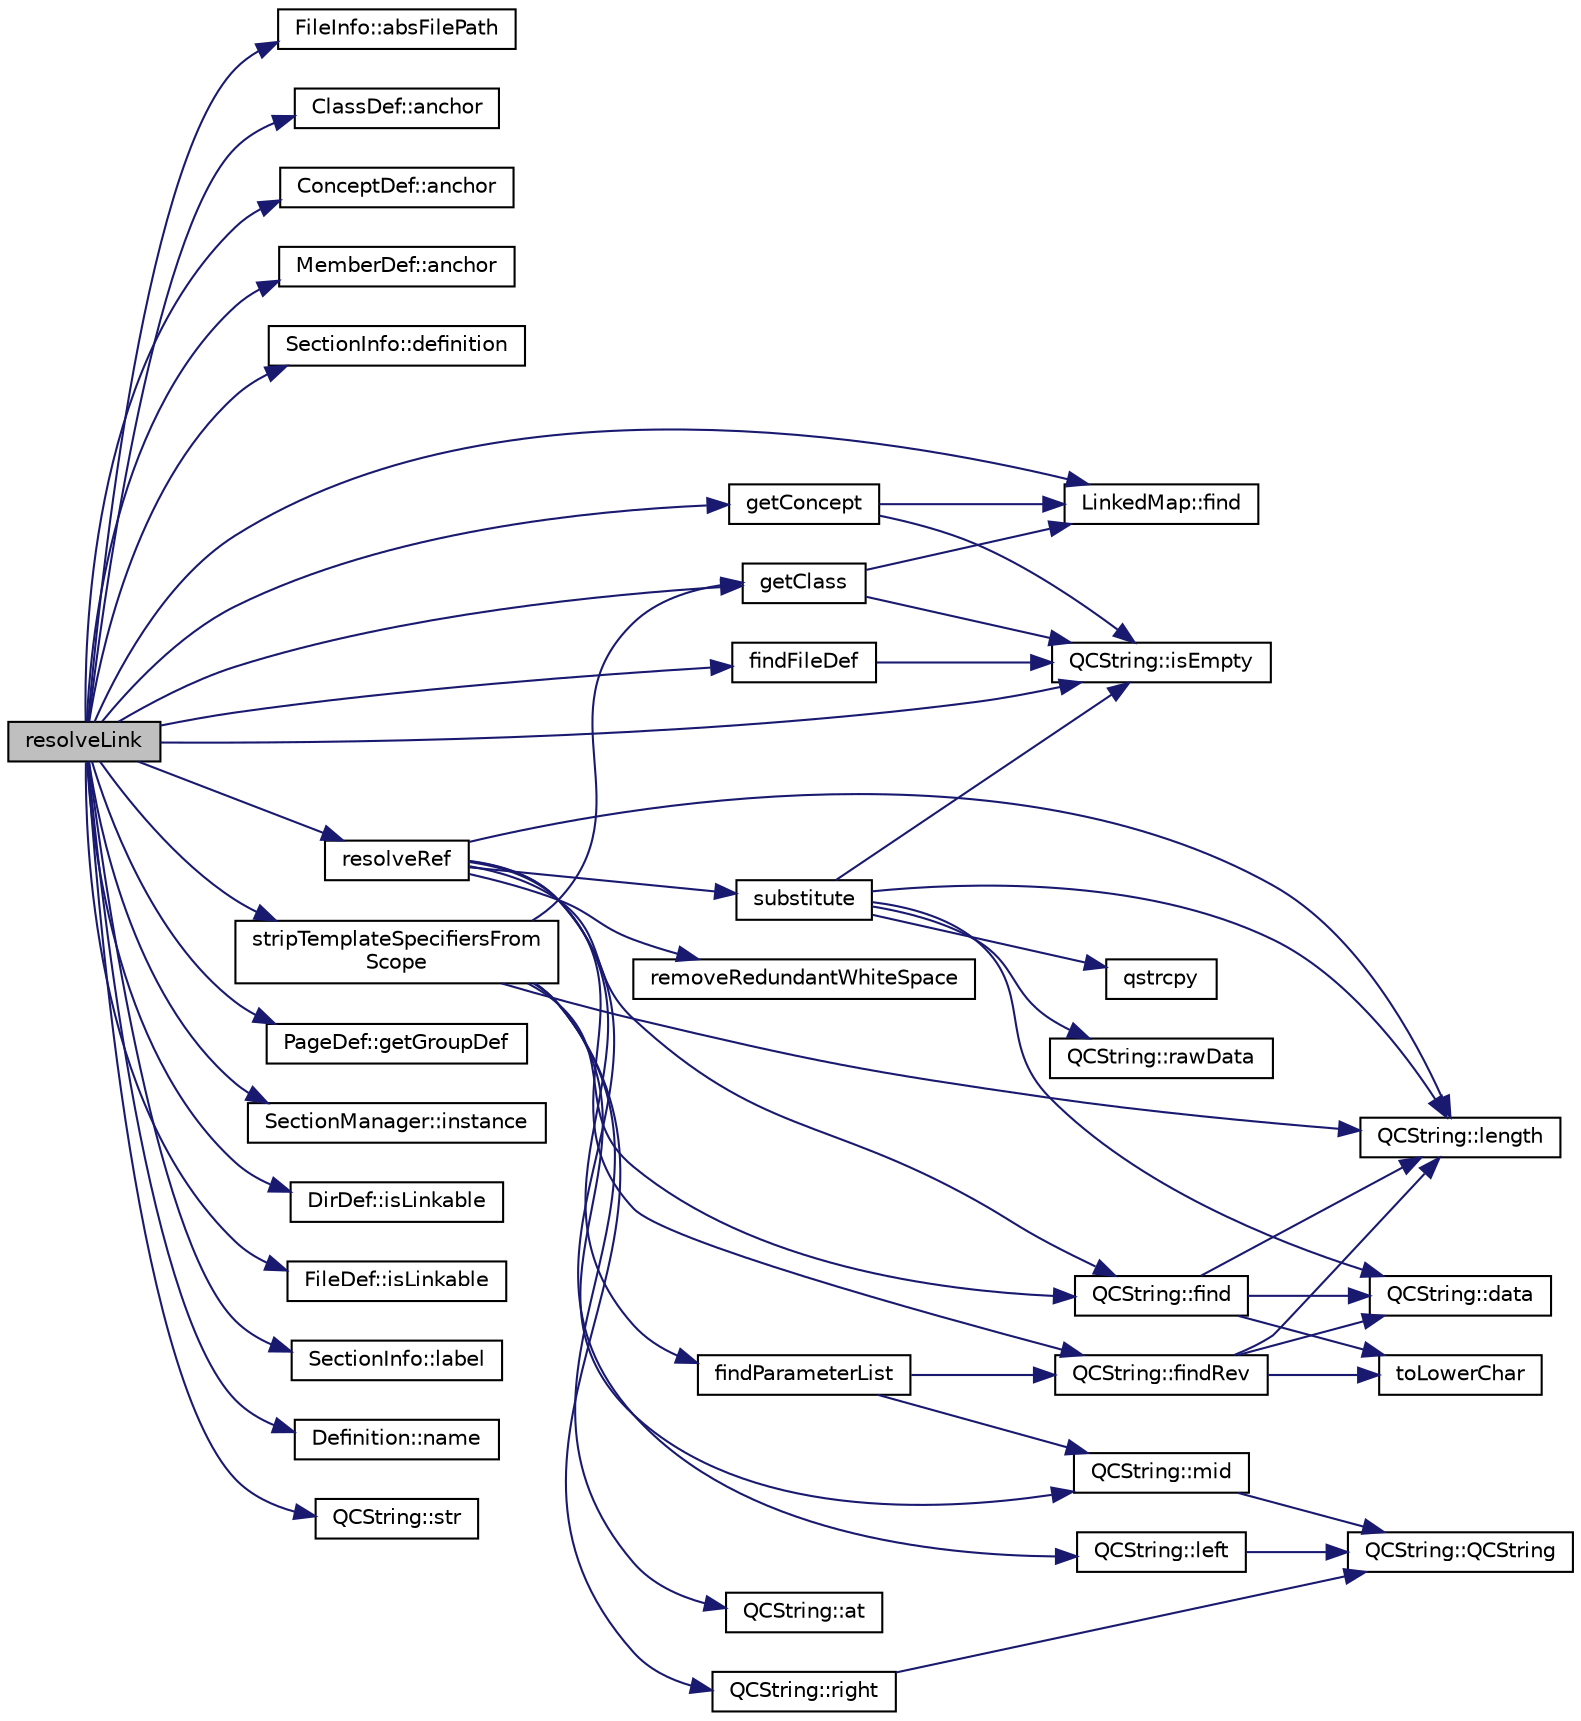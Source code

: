 digraph "resolveLink"
{
 // LATEX_PDF_SIZE
  edge [fontname="Helvetica",fontsize="10",labelfontname="Helvetica",labelfontsize="10"];
  node [fontname="Helvetica",fontsize="10",shape=record];
  rankdir="LR";
  Node1 [label="resolveLink",height=0.2,width=0.4,color="black", fillcolor="grey75", style="filled", fontcolor="black",tooltip=" "];
  Node1 -> Node2 [color="midnightblue",fontsize="10",style="solid"];
  Node2 [label="FileInfo::absFilePath",height=0.2,width=0.4,color="black", fillcolor="white", style="filled",URL="$classFileInfo.html#af69e3949475014dcdbd504d742bdf270",tooltip=" "];
  Node1 -> Node3 [color="midnightblue",fontsize="10",style="solid"];
  Node3 [label="ClassDef::anchor",height=0.2,width=0.4,color="black", fillcolor="white", style="filled",URL="$classClassDef.html#a7016b59e40eefbd4e9a1cc6fa43e0bff",tooltip=" "];
  Node1 -> Node4 [color="midnightblue",fontsize="10",style="solid"];
  Node4 [label="ConceptDef::anchor",height=0.2,width=0.4,color="black", fillcolor="white", style="filled",URL="$classConceptDef.html#a59e9b6a7ed4fbf557a98554203041ddb",tooltip=" "];
  Node1 -> Node5 [color="midnightblue",fontsize="10",style="solid"];
  Node5 [label="MemberDef::anchor",height=0.2,width=0.4,color="black", fillcolor="white", style="filled",URL="$classMemberDef.html#a170c6221384447f7e2e9f5a529efef40",tooltip=" "];
  Node1 -> Node6 [color="midnightblue",fontsize="10",style="solid"];
  Node6 [label="SectionInfo::definition",height=0.2,width=0.4,color="black", fillcolor="white", style="filled",URL="$classSectionInfo.html#a544a0639c73042b305889ab13476fb24",tooltip=" "];
  Node1 -> Node7 [color="midnightblue",fontsize="10",style="solid"];
  Node7 [label="LinkedMap::find",height=0.2,width=0.4,color="black", fillcolor="white", style="filled",URL="$classLinkedMap.html#ad7659775b7de962b4fe0921456baf4f4",tooltip=" "];
  Node1 -> Node8 [color="midnightblue",fontsize="10",style="solid"];
  Node8 [label="findFileDef",height=0.2,width=0.4,color="black", fillcolor="white", style="filled",URL="$util_8cpp.html#af891990268daeb8713d18d154b84ffdb",tooltip=" "];
  Node8 -> Node9 [color="midnightblue",fontsize="10",style="solid"];
  Node9 [label="QCString::isEmpty",height=0.2,width=0.4,color="black", fillcolor="white", style="filled",URL="$classQCString.html#a621c4090d69ad7d05ef8e5234376c3d8",tooltip=" "];
  Node1 -> Node10 [color="midnightblue",fontsize="10",style="solid"];
  Node10 [label="getClass",height=0.2,width=0.4,color="black", fillcolor="white", style="filled",URL="$classdef_8cpp.html#a9682735bd2cf0656eaa944f8b3e364a2",tooltip=" "];
  Node10 -> Node7 [color="midnightblue",fontsize="10",style="solid"];
  Node10 -> Node9 [color="midnightblue",fontsize="10",style="solid"];
  Node1 -> Node11 [color="midnightblue",fontsize="10",style="solid"];
  Node11 [label="getConcept",height=0.2,width=0.4,color="black", fillcolor="white", style="filled",URL="$conceptdef_8cpp.html#abc9dcc96b75f1a299589ec14c2a97c97",tooltip=" "];
  Node11 -> Node7 [color="midnightblue",fontsize="10",style="solid"];
  Node11 -> Node9 [color="midnightblue",fontsize="10",style="solid"];
  Node1 -> Node12 [color="midnightblue",fontsize="10",style="solid"];
  Node12 [label="PageDef::getGroupDef",height=0.2,width=0.4,color="black", fillcolor="white", style="filled",URL="$classPageDef.html#acd024899a0d21128490483d8cce009a1",tooltip=" "];
  Node1 -> Node13 [color="midnightblue",fontsize="10",style="solid"];
  Node13 [label="SectionManager::instance",height=0.2,width=0.4,color="black", fillcolor="white", style="filled",URL="$classSectionManager.html#afcf31c2b2bad467541c924342b08773d",tooltip="returns a reference to the singleton"];
  Node1 -> Node9 [color="midnightblue",fontsize="10",style="solid"];
  Node1 -> Node14 [color="midnightblue",fontsize="10",style="solid"];
  Node14 [label="DirDef::isLinkable",height=0.2,width=0.4,color="black", fillcolor="white", style="filled",URL="$classDirDef.html#a87ae739d4bbaf8ee8bb26ee2bfbb28f9",tooltip=" "];
  Node1 -> Node15 [color="midnightblue",fontsize="10",style="solid"];
  Node15 [label="FileDef::isLinkable",height=0.2,width=0.4,color="black", fillcolor="white", style="filled",URL="$classFileDef.html#a18cecb4e062e28d65f18313b9357601e",tooltip=" "];
  Node1 -> Node16 [color="midnightblue",fontsize="10",style="solid"];
  Node16 [label="SectionInfo::label",height=0.2,width=0.4,color="black", fillcolor="white", style="filled",URL="$classSectionInfo.html#a3028bd10d3288ef120bd833e0ebc57ab",tooltip=" "];
  Node1 -> Node17 [color="midnightblue",fontsize="10",style="solid"];
  Node17 [label="Definition::name",height=0.2,width=0.4,color="black", fillcolor="white", style="filled",URL="$classDefinition.html#a9374fedd7f64fea7e0e164302d1a9e61",tooltip=" "];
  Node1 -> Node18 [color="midnightblue",fontsize="10",style="solid"];
  Node18 [label="resolveRef",height=0.2,width=0.4,color="black", fillcolor="white", style="filled",URL="$util_8cpp.html#a6aee1ec15ba34cf7ffde95867eaa59a3",tooltip=" "];
  Node18 -> Node19 [color="midnightblue",fontsize="10",style="solid"];
  Node19 [label="QCString::find",height=0.2,width=0.4,color="black", fillcolor="white", style="filled",URL="$classQCString.html#a0182ece6b76dad6475dafb53e2faaf10",tooltip=" "];
  Node19 -> Node20 [color="midnightblue",fontsize="10",style="solid"];
  Node20 [label="QCString::data",height=0.2,width=0.4,color="black", fillcolor="white", style="filled",URL="$classQCString.html#ac3aa3ac1a1c36d3305eba22a2eb0d098",tooltip=" "];
  Node19 -> Node21 [color="midnightblue",fontsize="10",style="solid"];
  Node21 [label="QCString::length",height=0.2,width=0.4,color="black", fillcolor="white", style="filled",URL="$classQCString.html#ac52596733e9110b778019946d73fb268",tooltip=" "];
  Node19 -> Node22 [color="midnightblue",fontsize="10",style="solid"];
  Node22 [label="toLowerChar",height=0.2,width=0.4,color="black", fillcolor="white", style="filled",URL="$qcstring_8cpp.html#a4e545641f98651d4fb8299b407721f9b",tooltip=" "];
  Node18 -> Node23 [color="midnightblue",fontsize="10",style="solid"];
  Node23 [label="findParameterList",height=0.2,width=0.4,color="black", fillcolor="white", style="filled",URL="$util_8cpp.html#ad2143a92408c0b36271fbf7dbe84f4f7",tooltip=" "];
  Node23 -> Node24 [color="midnightblue",fontsize="10",style="solid"];
  Node24 [label="QCString::findRev",height=0.2,width=0.4,color="black", fillcolor="white", style="filled",URL="$classQCString.html#ab47a6435c16d61d04fb448f1080b4e26",tooltip=" "];
  Node24 -> Node20 [color="midnightblue",fontsize="10",style="solid"];
  Node24 -> Node21 [color="midnightblue",fontsize="10",style="solid"];
  Node24 -> Node22 [color="midnightblue",fontsize="10",style="solid"];
  Node23 -> Node25 [color="midnightblue",fontsize="10",style="solid"];
  Node25 [label="QCString::mid",height=0.2,width=0.4,color="black", fillcolor="white", style="filled",URL="$classQCString.html#a27136caf9c0bc4daca574cda6f113551",tooltip=" "];
  Node25 -> Node26 [color="midnightblue",fontsize="10",style="solid"];
  Node26 [label="QCString::QCString",height=0.2,width=0.4,color="black", fillcolor="white", style="filled",URL="$classQCString.html#ad691e1087cc03e14e00d1147ae0ecab7",tooltip=" "];
  Node18 -> Node24 [color="midnightblue",fontsize="10",style="solid"];
  Node18 -> Node27 [color="midnightblue",fontsize="10",style="solid"];
  Node27 [label="QCString::left",height=0.2,width=0.4,color="black", fillcolor="white", style="filled",URL="$classQCString.html#aecf8b66312c4e97333219cc344c11a4f",tooltip=" "];
  Node27 -> Node26 [color="midnightblue",fontsize="10",style="solid"];
  Node18 -> Node21 [color="midnightblue",fontsize="10",style="solid"];
  Node18 -> Node28 [color="midnightblue",fontsize="10",style="solid"];
  Node28 [label="removeRedundantWhiteSpace",height=0.2,width=0.4,color="black", fillcolor="white", style="filled",URL="$util_8cpp.html#a0940360aa6d41fd2496603fc565e3996",tooltip=" "];
  Node18 -> Node29 [color="midnightblue",fontsize="10",style="solid"];
  Node29 [label="substitute",height=0.2,width=0.4,color="black", fillcolor="white", style="filled",URL="$qcstring_8cpp.html#a99187f0723aa35b7f06be3a5506b1285",tooltip="substitute all occurrences of src in s by dst"];
  Node29 -> Node20 [color="midnightblue",fontsize="10",style="solid"];
  Node29 -> Node9 [color="midnightblue",fontsize="10",style="solid"];
  Node29 -> Node21 [color="midnightblue",fontsize="10",style="solid"];
  Node29 -> Node30 [color="midnightblue",fontsize="10",style="solid"];
  Node30 [label="qstrcpy",height=0.2,width=0.4,color="black", fillcolor="white", style="filled",URL="$qcstring_8h.html#ac32a77e081e980d3a32c45578b7be389",tooltip=" "];
  Node29 -> Node31 [color="midnightblue",fontsize="10",style="solid"];
  Node31 [label="QCString::rawData",height=0.2,width=0.4,color="black", fillcolor="white", style="filled",URL="$classQCString.html#a5f5c9dc172d638c8d7b07010d100117a",tooltip=" "];
  Node1 -> Node32 [color="midnightblue",fontsize="10",style="solid"];
  Node32 [label="QCString::str",height=0.2,width=0.4,color="black", fillcolor="white", style="filled",URL="$classQCString.html#a9824b07232eea418ab3b3e7dc3178eec",tooltip=" "];
  Node1 -> Node33 [color="midnightblue",fontsize="10",style="solid"];
  Node33 [label="stripTemplateSpecifiersFrom\lScope",height=0.2,width=0.4,color="black", fillcolor="white", style="filled",URL="$util_8cpp.html#a195c37037adf1a2af69ad01cf8d72cac",tooltip=" "];
  Node33 -> Node34 [color="midnightblue",fontsize="10",style="solid"];
  Node34 [label="QCString::at",height=0.2,width=0.4,color="black", fillcolor="white", style="filled",URL="$classQCString.html#a4c8be5d062cc14919b53ff0a3c8f9a4f",tooltip=" "];
  Node33 -> Node19 [color="midnightblue",fontsize="10",style="solid"];
  Node33 -> Node10 [color="midnightblue",fontsize="10",style="solid"];
  Node33 -> Node21 [color="midnightblue",fontsize="10",style="solid"];
  Node33 -> Node25 [color="midnightblue",fontsize="10",style="solid"];
  Node33 -> Node35 [color="midnightblue",fontsize="10",style="solid"];
  Node35 [label="QCString::right",height=0.2,width=0.4,color="black", fillcolor="white", style="filled",URL="$classQCString.html#a8f4aa5417f6a834f28c7148a1fe262d5",tooltip=" "];
  Node35 -> Node26 [color="midnightblue",fontsize="10",style="solid"];
}
